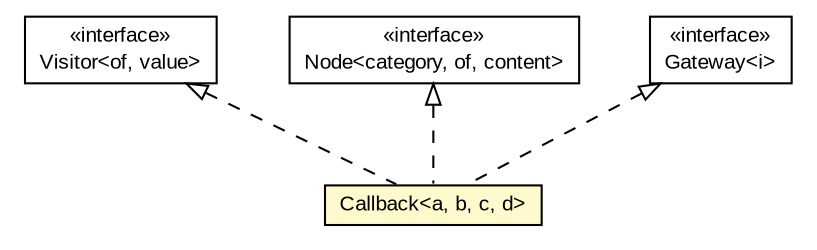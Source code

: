 #!/usr/local/bin/dot
#
# Class diagram 
# Generated by UMLGraph version R5_5-8-g8c637c (http://www.umlgraph.org/)
#

digraph G {
	edge [fontname="arial",fontsize=10,labelfontname="arial",labelfontsize=10];
	node [fontname="arial",fontsize=10,shape=plaintext];
	nodesep=0.25;
	ranksep=0.5;
	// html.composite.Callback<a, b, c, d>
	c111 [label=<<table title="html.composite.Callback" border="0" cellborder="1" cellspacing="0" cellpadding="2" port="p" bgcolor="lemonChiffon" href="./Callback.html">
		<tr><td><table border="0" cellspacing="0" cellpadding="1">
<tr><td align="center" balign="center"> Callback&lt;a, b, c, d&gt; </td></tr>
		</table></td></tr>
		</table>>, URL="./Callback.html", fontname="arial", fontcolor="black", fontsize=10.0];
	// html.Visitor<of, value>
	c117 [label=<<table title="html.Visitor" border="0" cellborder="1" cellspacing="0" cellpadding="2" port="p" href="../Visitor.html">
		<tr><td><table border="0" cellspacing="0" cellpadding="1">
<tr><td align="center" balign="center"> &#171;interface&#187; </td></tr>
<tr><td align="center" balign="center"> Visitor&lt;of, value&gt; </td></tr>
		</table></td></tr>
		</table>>, URL="../Visitor.html", fontname="arial", fontcolor="black", fontsize=10.0];
	// html.Node<category, of, content>
	c118 [label=<<table title="html.Node" border="0" cellborder="1" cellspacing="0" cellpadding="2" port="p" href="../Node.html">
		<tr><td><table border="0" cellspacing="0" cellpadding="1">
<tr><td align="center" balign="center"> &#171;interface&#187; </td></tr>
<tr><td align="center" balign="center"> Node&lt;category, of, content&gt; </td></tr>
		</table></td></tr>
		</table>>, URL="../Node.html", fontname="arial", fontcolor="black", fontsize=10.0];
	// html.Gateway<i>
	c120 [label=<<table title="html.Gateway" border="0" cellborder="1" cellspacing="0" cellpadding="2" port="p" href="../Gateway.html">
		<tr><td><table border="0" cellspacing="0" cellpadding="1">
<tr><td align="center" balign="center"> &#171;interface&#187; </td></tr>
<tr><td align="center" balign="center"> Gateway&lt;i&gt; </td></tr>
		</table></td></tr>
		</table>>, URL="../Gateway.html", fontname="arial", fontcolor="black", fontsize=10.0];
	//html.composite.Callback<a, b, c, d> implements html.Node<category, of, content>
	c118:p -> c111:p [dir=back,arrowtail=empty,style=dashed];
	//html.composite.Callback<a, b, c, d> implements html.Visitor<of, value>
	c117:p -> c111:p [dir=back,arrowtail=empty,style=dashed];
	//html.composite.Callback<a, b, c, d> implements html.Gateway<i>
	c120:p -> c111:p [dir=back,arrowtail=empty,style=dashed];
}

